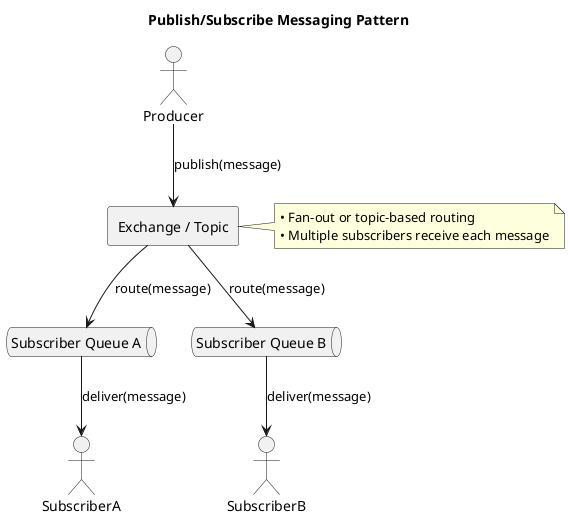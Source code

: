 @startuml
title Publish/Subscribe Messaging Pattern

actor Producer
rectangle "Exchange / Topic" as Exchange
queue "Subscriber Queue A" as QueueA
queue "Subscriber Queue B" as QueueB
actor SubscriberA
actor SubscriberB

Producer --> Exchange : publish(message)
Exchange --> QueueA : route(message)
Exchange --> QueueB : route(message)
QueueA --> SubscriberA : deliver(message)
QueueB --> SubscriberB : deliver(message)

note right of Exchange
  • Fan-out or topic-based routing
  • Multiple subscribers receive each message
end note

@enduml